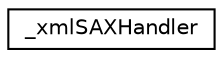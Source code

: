 digraph "Graphical Class Hierarchy"
{
 // LATEX_PDF_SIZE
  edge [fontname="Helvetica",fontsize="10",labelfontname="Helvetica",labelfontsize="10"];
  node [fontname="Helvetica",fontsize="10",shape=record];
  rankdir="LR";
  Node0 [label="_xmlSAXHandler",height=0.2,width=0.4,color="black", fillcolor="white", style="filled",URL="$struct__xmlSAXHandler.html",tooltip=" "];
}

